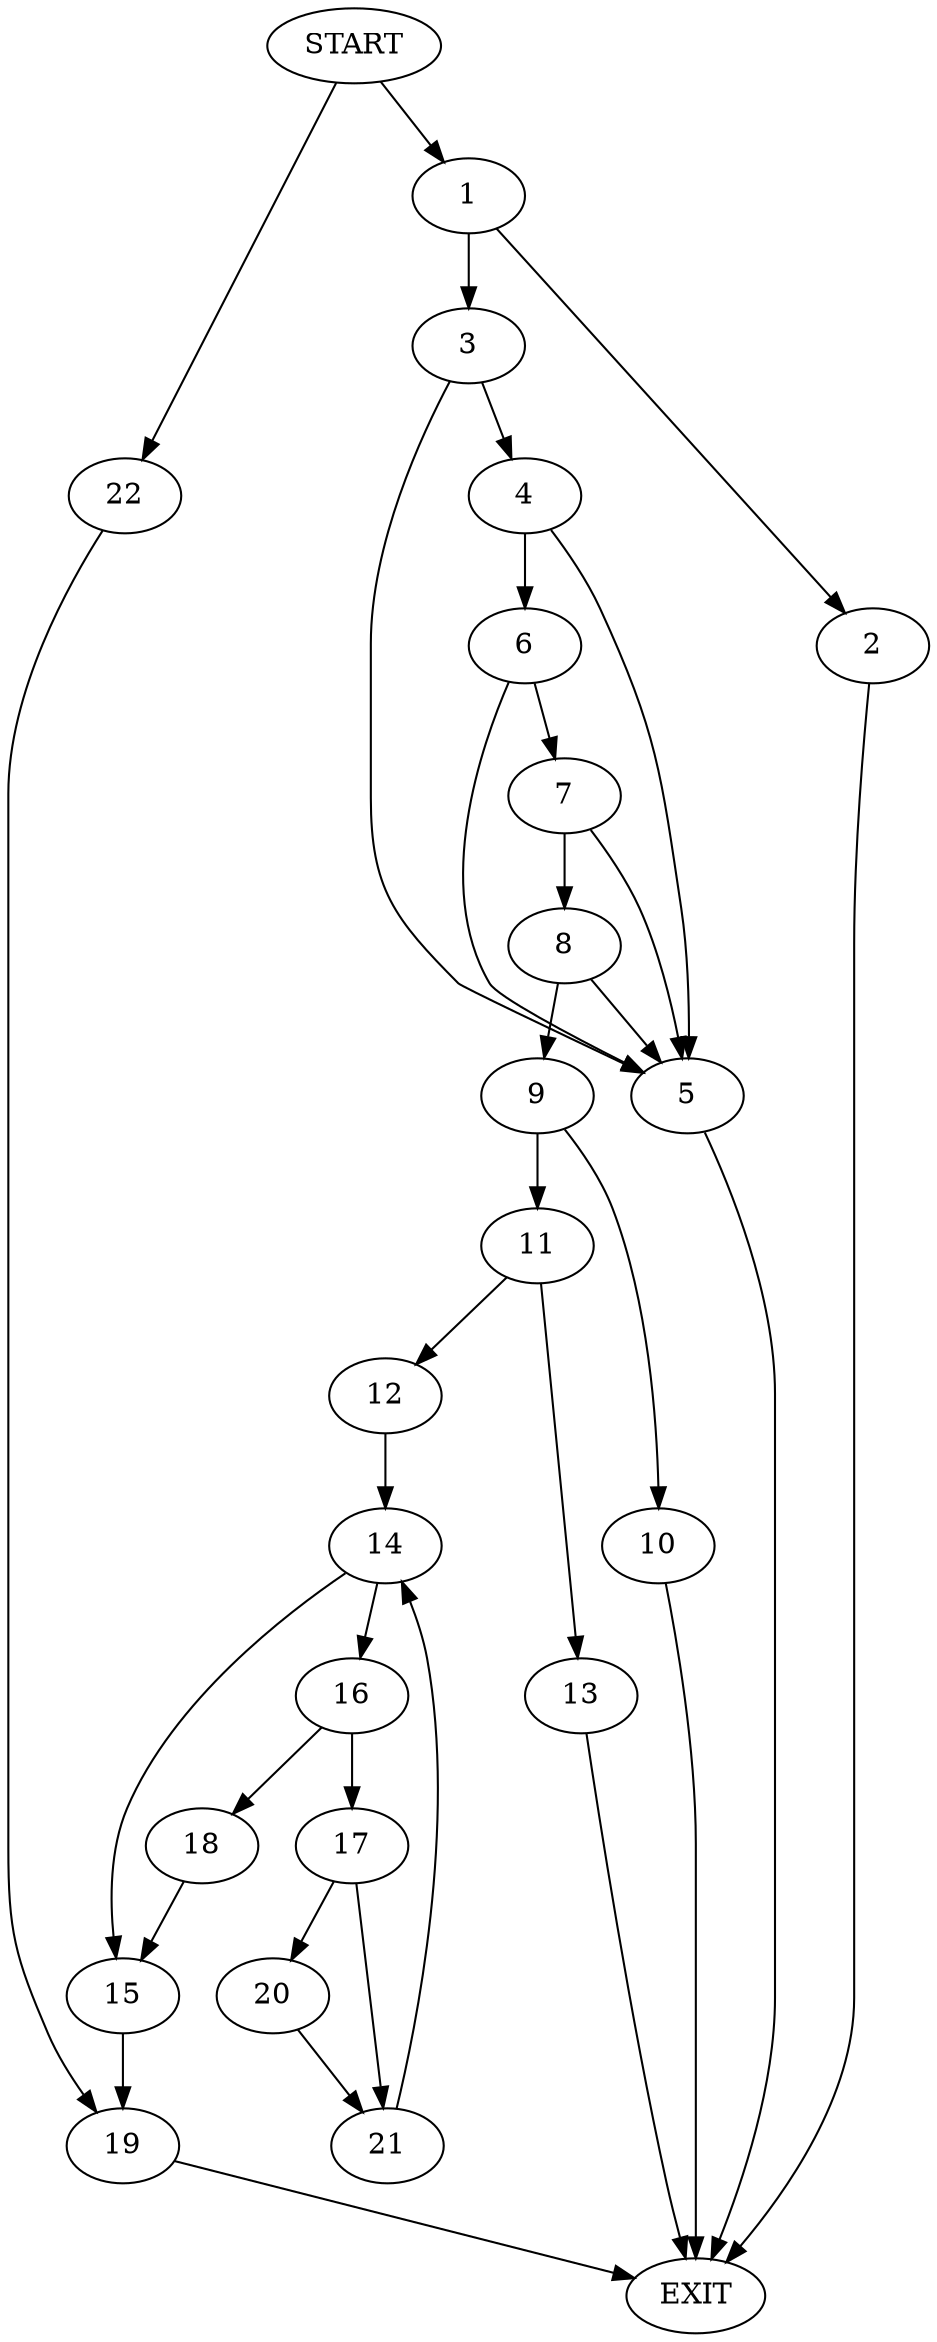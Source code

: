 digraph {
0 [label="START"]
23 [label="EXIT"]
0 -> 1
1 -> 2
1 -> 3
2 -> 23
3 -> 4
3 -> 5
4 -> 6
4 -> 5
5 -> 23
6 -> 5
6 -> 7
7 -> 8
7 -> 5
8 -> 9
8 -> 5
9 -> 10
9 -> 11
10 -> 23
11 -> 12
11 -> 13
12 -> 14
13 -> 23
14 -> 15
14 -> 16
16 -> 17
16 -> 18
15 -> 19
17 -> 20
17 -> 21
18 -> 15
21 -> 14
20 -> 21
19 -> 23
0 -> 22
22 -> 19
}
